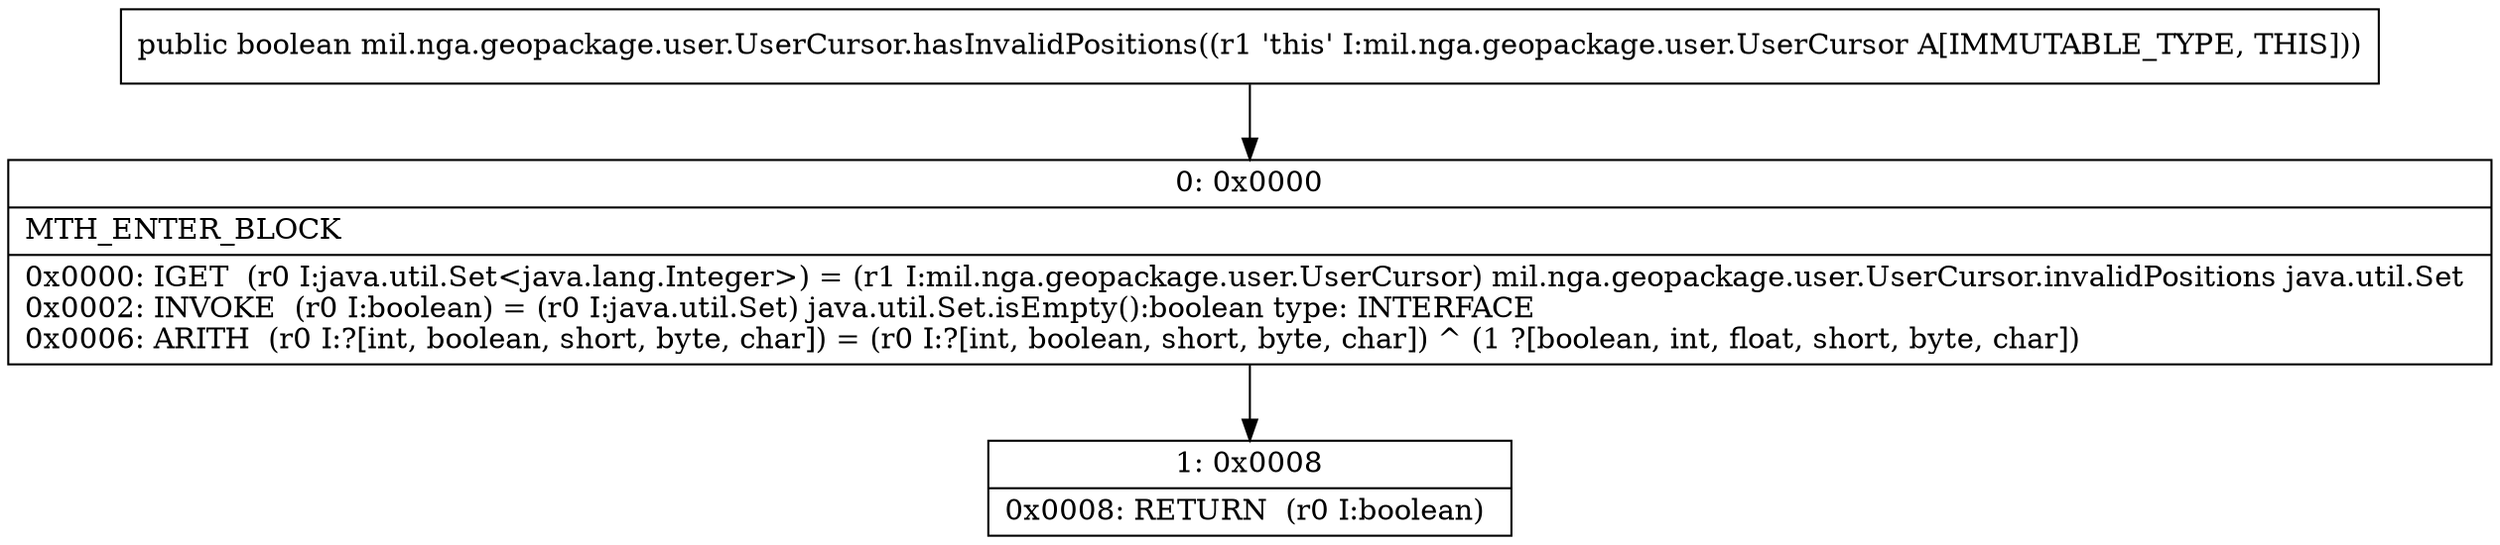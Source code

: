 digraph "CFG formil.nga.geopackage.user.UserCursor.hasInvalidPositions()Z" {
Node_0 [shape=record,label="{0\:\ 0x0000|MTH_ENTER_BLOCK\l|0x0000: IGET  (r0 I:java.util.Set\<java.lang.Integer\>) = (r1 I:mil.nga.geopackage.user.UserCursor) mil.nga.geopackage.user.UserCursor.invalidPositions java.util.Set \l0x0002: INVOKE  (r0 I:boolean) = (r0 I:java.util.Set) java.util.Set.isEmpty():boolean type: INTERFACE \l0x0006: ARITH  (r0 I:?[int, boolean, short, byte, char]) = (r0 I:?[int, boolean, short, byte, char]) ^ (1 ?[boolean, int, float, short, byte, char]) \l}"];
Node_1 [shape=record,label="{1\:\ 0x0008|0x0008: RETURN  (r0 I:boolean) \l}"];
MethodNode[shape=record,label="{public boolean mil.nga.geopackage.user.UserCursor.hasInvalidPositions((r1 'this' I:mil.nga.geopackage.user.UserCursor A[IMMUTABLE_TYPE, THIS])) }"];
MethodNode -> Node_0;
Node_0 -> Node_1;
}

